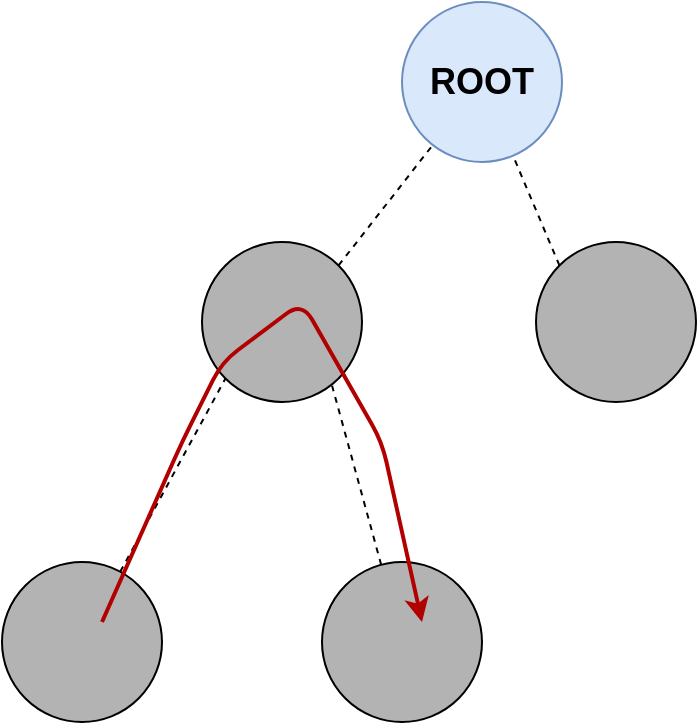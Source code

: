 <mxfile version="14.6.13" type="device"><diagram id="NzSLWMFWCozVfnMlcMyV" name="Page-1"><mxGraphModel dx="1422" dy="816" grid="1" gridSize="10" guides="1" tooltips="1" connect="1" arrows="1" fold="1" page="1" pageScale="1" pageWidth="827" pageHeight="1169" math="0" shadow="0"><root><mxCell id="0"/><mxCell id="1" parent="0"/><mxCell id="c7HbQxn1ukTfSJK7Tayp-1" value="" style="group" vertex="1" connectable="0" parent="1"><mxGeometry x="40" y="40" width="347" height="360" as="geometry"/></mxCell><mxCell id="c7HbQxn1ukTfSJK7Tayp-2" value="ROOT" style="ellipse;whiteSpace=wrap;html=1;aspect=fixed;fillColor=#dae8fc;strokeColor=#6c8ebf;fontSize=18;fontStyle=1" vertex="1" parent="c7HbQxn1ukTfSJK7Tayp-1"><mxGeometry x="200" width="80" height="80" as="geometry"/></mxCell><mxCell id="c7HbQxn1ukTfSJK7Tayp-3" style="edgeStyle=none;rounded=0;orthogonalLoop=1;jettySize=auto;html=1;exitX=1;exitY=0;exitDx=0;exitDy=0;dashed=1;fontSize=18;fontStyle=1;strokeWidth=1;endFill=0;endArrow=none;" edge="1" parent="c7HbQxn1ukTfSJK7Tayp-1" source="c7HbQxn1ukTfSJK7Tayp-4" target="c7HbQxn1ukTfSJK7Tayp-2"><mxGeometry relative="1" as="geometry"/></mxCell><mxCell id="c7HbQxn1ukTfSJK7Tayp-4" value="" style="ellipse;whiteSpace=wrap;html=1;aspect=fixed;fontSize=18;fontStyle=1;fillColor=#B3B3B3;" vertex="1" parent="c7HbQxn1ukTfSJK7Tayp-1"><mxGeometry x="100" y="120" width="80" height="80" as="geometry"/></mxCell><mxCell id="c7HbQxn1ukTfSJK7Tayp-5" style="edgeStyle=none;rounded=0;orthogonalLoop=1;jettySize=auto;html=1;exitX=0;exitY=0;exitDx=0;exitDy=0;dashed=1;fontSize=18;fontStyle=1;strokeWidth=1;endFill=0;endArrow=none;" edge="1" parent="c7HbQxn1ukTfSJK7Tayp-1" source="c7HbQxn1ukTfSJK7Tayp-6" target="c7HbQxn1ukTfSJK7Tayp-2"><mxGeometry relative="1" as="geometry"/></mxCell><mxCell id="c7HbQxn1ukTfSJK7Tayp-6" value="" style="ellipse;whiteSpace=wrap;html=1;aspect=fixed;fontSize=18;fontStyle=1;fillColor=#B3B3B3;" vertex="1" parent="c7HbQxn1ukTfSJK7Tayp-1"><mxGeometry x="267" y="120" width="80" height="80" as="geometry"/></mxCell><mxCell id="c7HbQxn1ukTfSJK7Tayp-7" style="edgeStyle=none;rounded=0;orthogonalLoop=1;jettySize=auto;html=1;entryX=0;entryY=1;entryDx=0;entryDy=0;dashed=1;fontSize=18;fontStyle=1;strokeWidth=1;endFill=0;endArrow=none;" edge="1" parent="c7HbQxn1ukTfSJK7Tayp-1" source="c7HbQxn1ukTfSJK7Tayp-8" target="c7HbQxn1ukTfSJK7Tayp-4"><mxGeometry relative="1" as="geometry"/></mxCell><mxCell id="c7HbQxn1ukTfSJK7Tayp-8" value="" style="ellipse;whiteSpace=wrap;html=1;aspect=fixed;fontSize=18;fontStyle=1;fillColor=#B3B3B3;" vertex="1" parent="c7HbQxn1ukTfSJK7Tayp-1"><mxGeometry y="280" width="80" height="80" as="geometry"/></mxCell><mxCell id="c7HbQxn1ukTfSJK7Tayp-9" style="edgeStyle=none;rounded=0;orthogonalLoop=1;jettySize=auto;html=1;dashed=1;fontSize=18;fontStyle=1;strokeWidth=1;endFill=0;endArrow=none;entryX=0.813;entryY=0.898;entryDx=0;entryDy=0;entryPerimeter=0;" edge="1" parent="c7HbQxn1ukTfSJK7Tayp-1" source="c7HbQxn1ukTfSJK7Tayp-10" target="c7HbQxn1ukTfSJK7Tayp-4"><mxGeometry relative="1" as="geometry"/></mxCell><mxCell id="c7HbQxn1ukTfSJK7Tayp-10" value="" style="ellipse;whiteSpace=wrap;html=1;aspect=fixed;fontSize=18;fontStyle=1;fillColor=#B3B3B3;" vertex="1" parent="c7HbQxn1ukTfSJK7Tayp-1"><mxGeometry x="160" y="280" width="80" height="80" as="geometry"/></mxCell><mxCell id="c7HbQxn1ukTfSJK7Tayp-11" value="" style="endArrow=classic;html=1;strokeWidth=2;fillColor=#e51400;strokeColor=#B20000;" edge="1" parent="c7HbQxn1ukTfSJK7Tayp-1"><mxGeometry width="50" height="50" relative="1" as="geometry"><mxPoint x="50" y="310" as="sourcePoint"/><mxPoint x="210" y="310" as="targetPoint"/><Array as="points"><mxPoint x="90" y="220"/><mxPoint x="110" y="180"/><mxPoint x="150" y="150"/><mxPoint x="190" y="220"/></Array></mxGeometry></mxCell></root></mxGraphModel></diagram></mxfile>